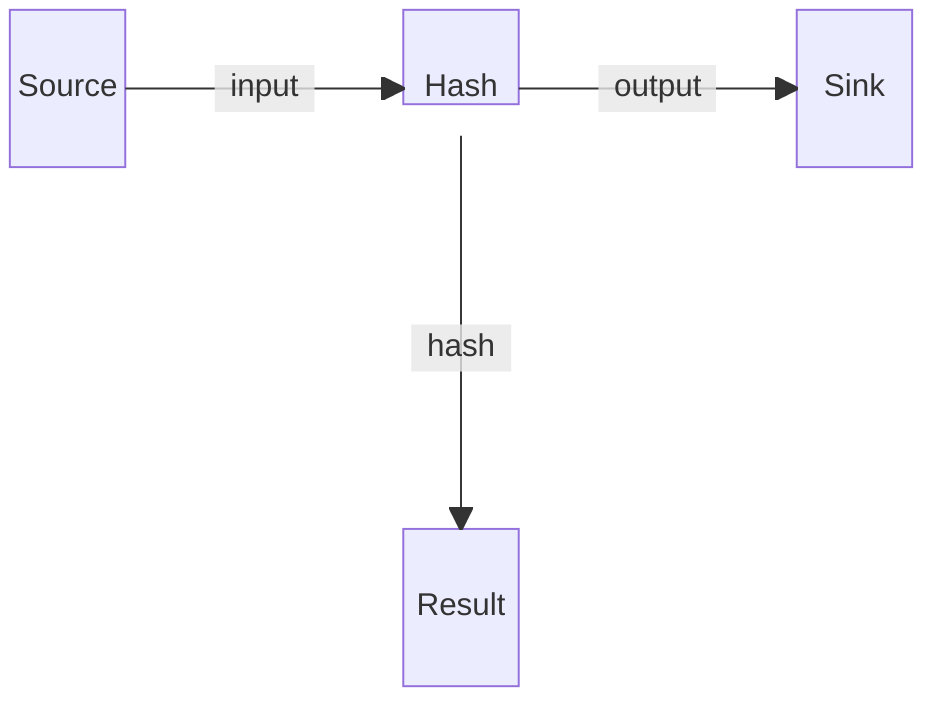block-beta
    columns 7
    Source space:2 Hash space:2 Sink
    space:7
    space:7
    space:3 Result space:3
    Source-- "input" -->Hash
    Hash-- "output" -->Sink
    Hash-- "hash" -->Result

    classDef block height:48px,padding:8px;
    classDef hidden visibility:none;
    class Hash block
    class Source hidden
    class Sink hidden
    class Result hidden